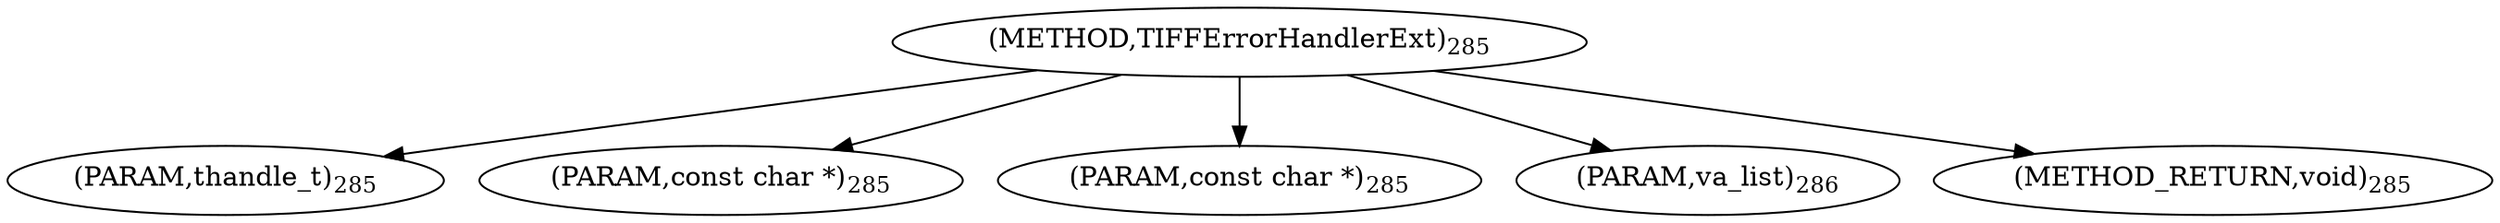 digraph "TIFFErrorHandlerExt" {  
"8293" [label = <(METHOD,TIFFErrorHandlerExt)<SUB>285</SUB>> ]
"8294" [label = <(PARAM,thandle_t)<SUB>285</SUB>> ]
"8295" [label = <(PARAM,const char *)<SUB>285</SUB>> ]
"8296" [label = <(PARAM,const char *)<SUB>285</SUB>> ]
"8297" [label = <(PARAM,va_list)<SUB>286</SUB>> ]
"8298" [label = <(METHOD_RETURN,void)<SUB>285</SUB>> ]
  "8293" -> "8294" 
  "8293" -> "8295" 
  "8293" -> "8296" 
  "8293" -> "8297" 
  "8293" -> "8298" 
}
